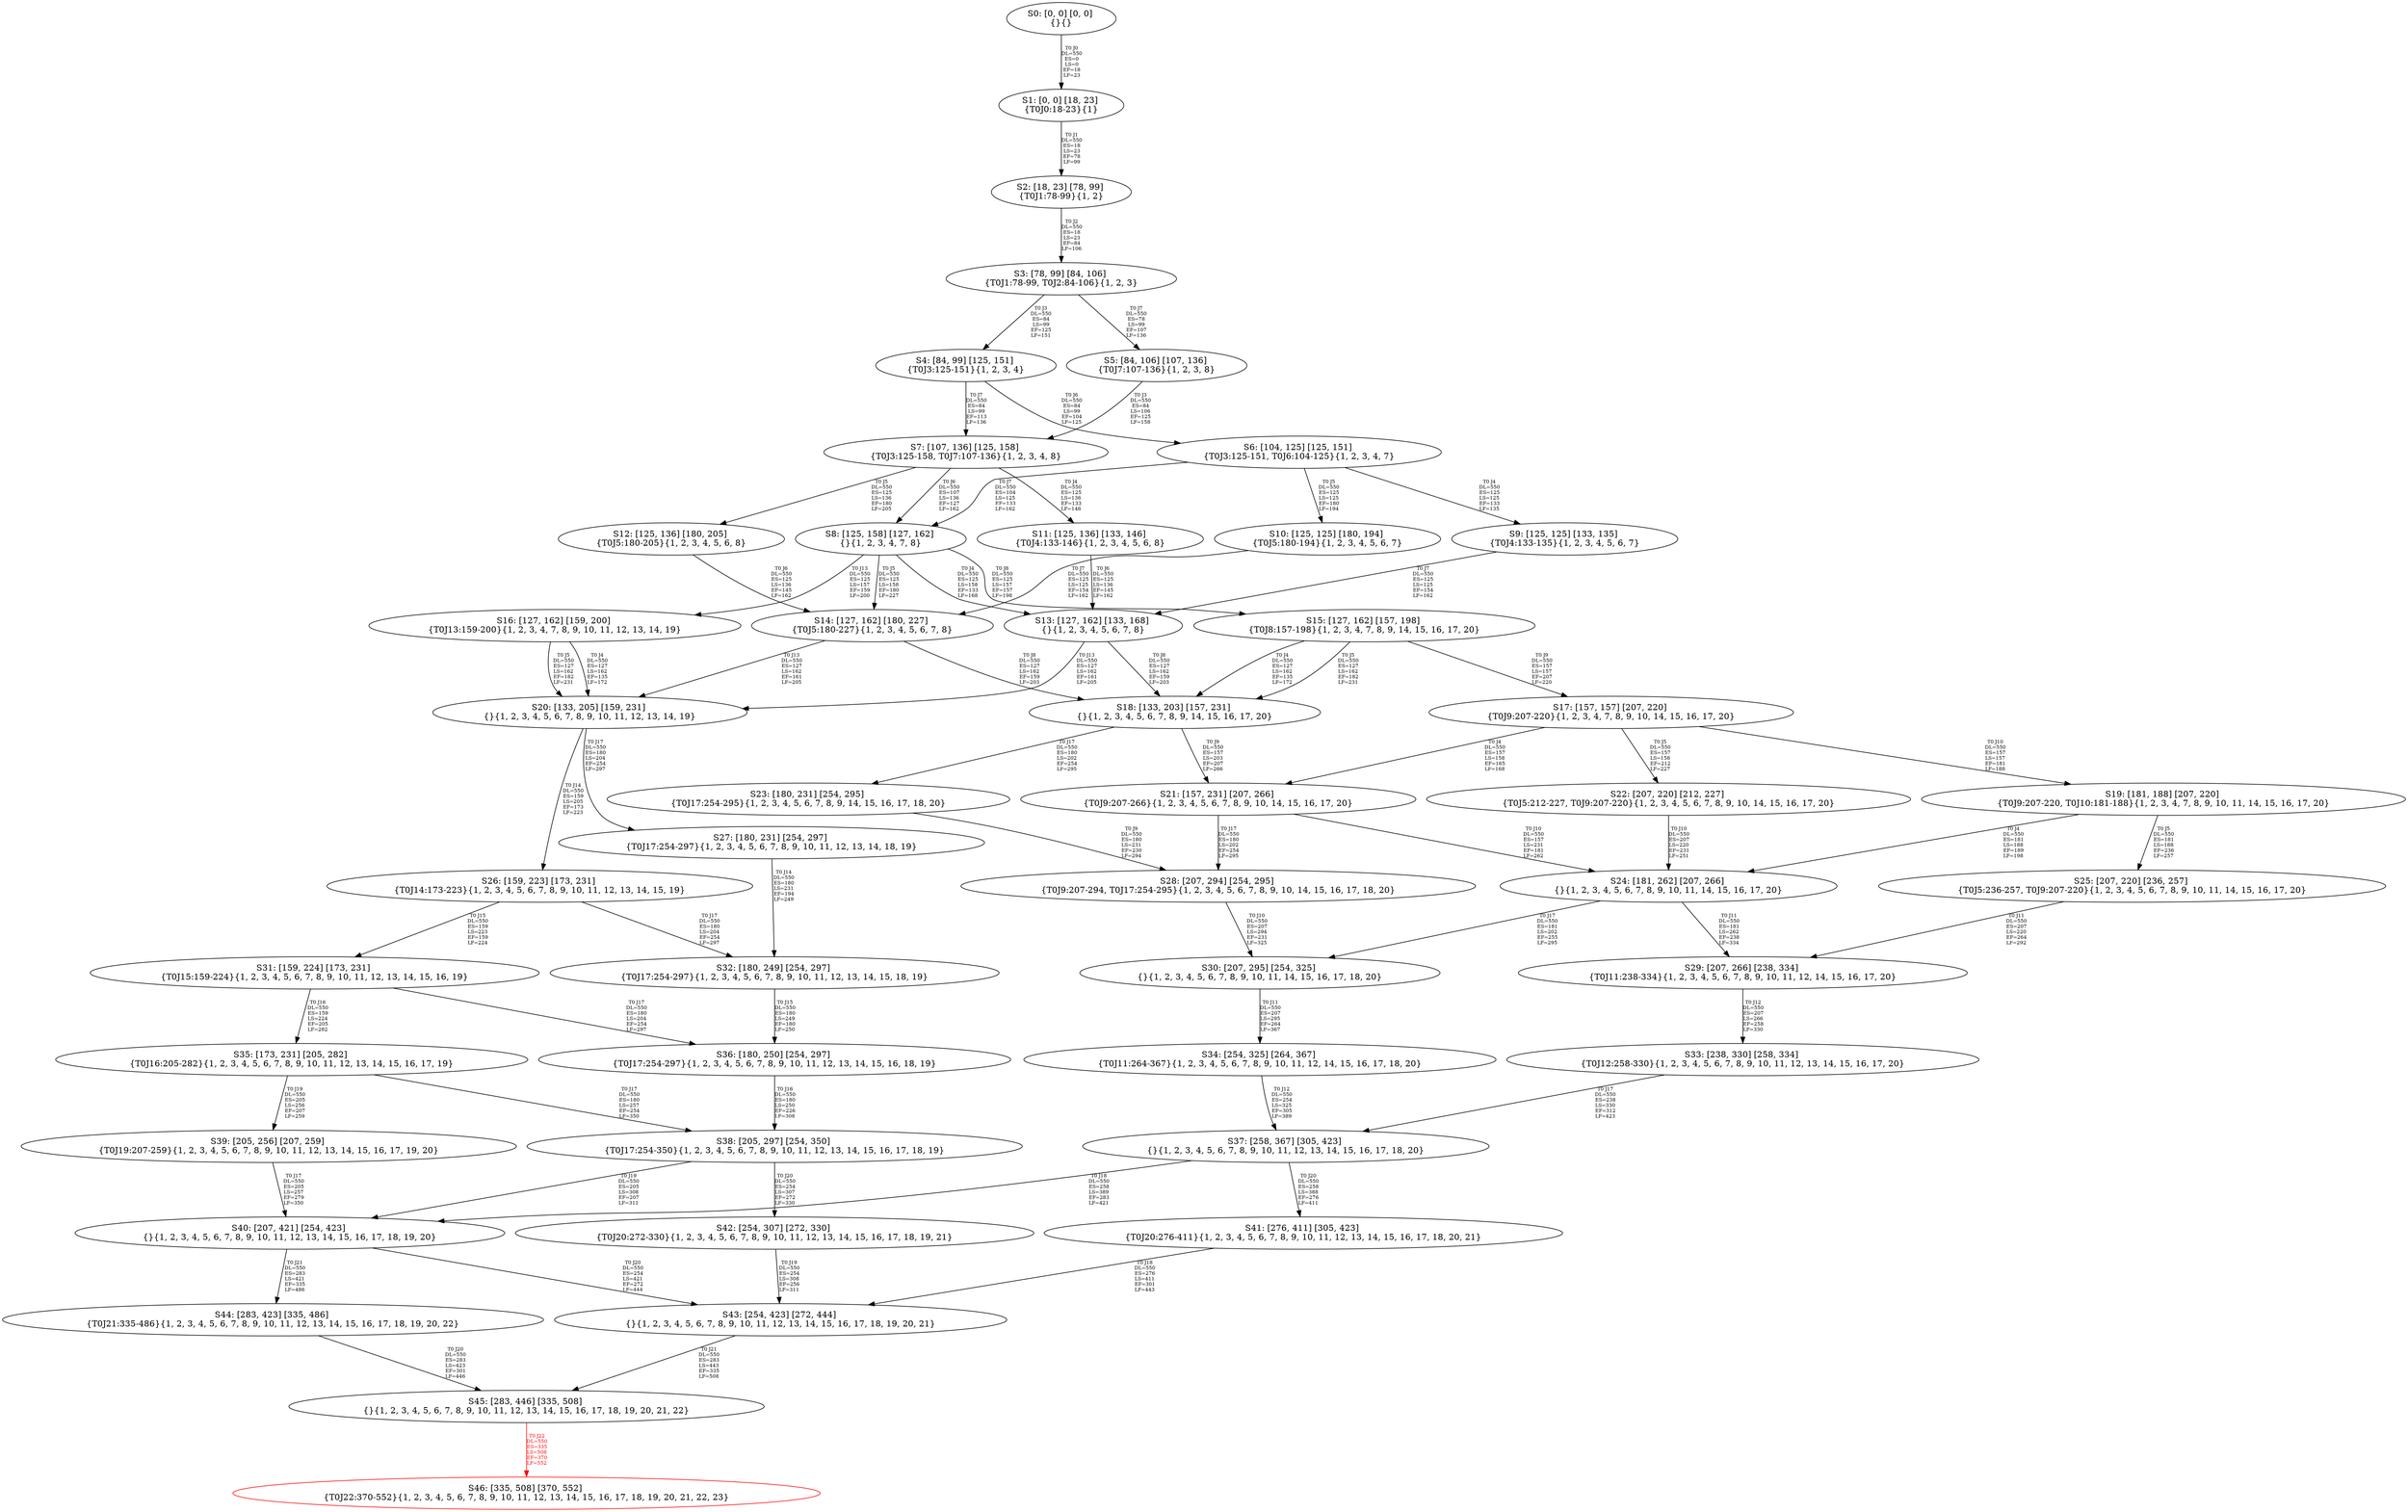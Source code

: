 digraph {
	S0[label="S0: [0, 0] [0, 0] \n{}{}"];
	S1[label="S1: [0, 0] [18, 23] \n{T0J0:18-23}{1}"];
	S2[label="S2: [18, 23] [78, 99] \n{T0J1:78-99}{1, 2}"];
	S3[label="S3: [78, 99] [84, 106] \n{T0J1:78-99, T0J2:84-106}{1, 2, 3}"];
	S4[label="S4: [84, 99] [125, 151] \n{T0J3:125-151}{1, 2, 3, 4}"];
	S5[label="S5: [84, 106] [107, 136] \n{T0J7:107-136}{1, 2, 3, 8}"];
	S6[label="S6: [104, 125] [125, 151] \n{T0J3:125-151, T0J6:104-125}{1, 2, 3, 4, 7}"];
	S7[label="S7: [107, 136] [125, 158] \n{T0J3:125-158, T0J7:107-136}{1, 2, 3, 4, 8}"];
	S8[label="S8: [125, 158] [127, 162] \n{}{1, 2, 3, 4, 7, 8}"];
	S9[label="S9: [125, 125] [133, 135] \n{T0J4:133-135}{1, 2, 3, 4, 5, 6, 7}"];
	S10[label="S10: [125, 125] [180, 194] \n{T0J5:180-194}{1, 2, 3, 4, 5, 6, 7}"];
	S11[label="S11: [125, 136] [133, 146] \n{T0J4:133-146}{1, 2, 3, 4, 5, 6, 8}"];
	S12[label="S12: [125, 136] [180, 205] \n{T0J5:180-205}{1, 2, 3, 4, 5, 6, 8}"];
	S13[label="S13: [127, 162] [133, 168] \n{}{1, 2, 3, 4, 5, 6, 7, 8}"];
	S14[label="S14: [127, 162] [180, 227] \n{T0J5:180-227}{1, 2, 3, 4, 5, 6, 7, 8}"];
	S15[label="S15: [127, 162] [157, 198] \n{T0J8:157-198}{1, 2, 3, 4, 7, 8, 9, 14, 15, 16, 17, 20}"];
	S16[label="S16: [127, 162] [159, 200] \n{T0J13:159-200}{1, 2, 3, 4, 7, 8, 9, 10, 11, 12, 13, 14, 19}"];
	S17[label="S17: [157, 157] [207, 220] \n{T0J9:207-220}{1, 2, 3, 4, 7, 8, 9, 10, 14, 15, 16, 17, 20}"];
	S18[label="S18: [133, 203] [157, 231] \n{}{1, 2, 3, 4, 5, 6, 7, 8, 9, 14, 15, 16, 17, 20}"];
	S19[label="S19: [181, 188] [207, 220] \n{T0J9:207-220, T0J10:181-188}{1, 2, 3, 4, 7, 8, 9, 10, 11, 14, 15, 16, 17, 20}"];
	S20[label="S20: [133, 205] [159, 231] \n{}{1, 2, 3, 4, 5, 6, 7, 8, 9, 10, 11, 12, 13, 14, 19}"];
	S21[label="S21: [157, 231] [207, 266] \n{T0J9:207-266}{1, 2, 3, 4, 5, 6, 7, 8, 9, 10, 14, 15, 16, 17, 20}"];
	S22[label="S22: [207, 220] [212, 227] \n{T0J5:212-227, T0J9:207-220}{1, 2, 3, 4, 5, 6, 7, 8, 9, 10, 14, 15, 16, 17, 20}"];
	S23[label="S23: [180, 231] [254, 295] \n{T0J17:254-295}{1, 2, 3, 4, 5, 6, 7, 8, 9, 14, 15, 16, 17, 18, 20}"];
	S24[label="S24: [181, 262] [207, 266] \n{}{1, 2, 3, 4, 5, 6, 7, 8, 9, 10, 11, 14, 15, 16, 17, 20}"];
	S25[label="S25: [207, 220] [236, 257] \n{T0J5:236-257, T0J9:207-220}{1, 2, 3, 4, 5, 6, 7, 8, 9, 10, 11, 14, 15, 16, 17, 20}"];
	S26[label="S26: [159, 223] [173, 231] \n{T0J14:173-223}{1, 2, 3, 4, 5, 6, 7, 8, 9, 10, 11, 12, 13, 14, 15, 19}"];
	S27[label="S27: [180, 231] [254, 297] \n{T0J17:254-297}{1, 2, 3, 4, 5, 6, 7, 8, 9, 10, 11, 12, 13, 14, 18, 19}"];
	S28[label="S28: [207, 294] [254, 295] \n{T0J9:207-294, T0J17:254-295}{1, 2, 3, 4, 5, 6, 7, 8, 9, 10, 14, 15, 16, 17, 18, 20}"];
	S29[label="S29: [207, 266] [238, 334] \n{T0J11:238-334}{1, 2, 3, 4, 5, 6, 7, 8, 9, 10, 11, 12, 14, 15, 16, 17, 20}"];
	S30[label="S30: [207, 295] [254, 325] \n{}{1, 2, 3, 4, 5, 6, 7, 8, 9, 10, 11, 14, 15, 16, 17, 18, 20}"];
	S31[label="S31: [159, 224] [173, 231] \n{T0J15:159-224}{1, 2, 3, 4, 5, 6, 7, 8, 9, 10, 11, 12, 13, 14, 15, 16, 19}"];
	S32[label="S32: [180, 249] [254, 297] \n{T0J17:254-297}{1, 2, 3, 4, 5, 6, 7, 8, 9, 10, 11, 12, 13, 14, 15, 18, 19}"];
	S33[label="S33: [238, 330] [258, 334] \n{T0J12:258-330}{1, 2, 3, 4, 5, 6, 7, 8, 9, 10, 11, 12, 13, 14, 15, 16, 17, 20}"];
	S34[label="S34: [254, 325] [264, 367] \n{T0J11:264-367}{1, 2, 3, 4, 5, 6, 7, 8, 9, 10, 11, 12, 14, 15, 16, 17, 18, 20}"];
	S35[label="S35: [173, 231] [205, 282] \n{T0J16:205-282}{1, 2, 3, 4, 5, 6, 7, 8, 9, 10, 11, 12, 13, 14, 15, 16, 17, 19}"];
	S36[label="S36: [180, 250] [254, 297] \n{T0J17:254-297}{1, 2, 3, 4, 5, 6, 7, 8, 9, 10, 11, 12, 13, 14, 15, 16, 18, 19}"];
	S37[label="S37: [258, 367] [305, 423] \n{}{1, 2, 3, 4, 5, 6, 7, 8, 9, 10, 11, 12, 13, 14, 15, 16, 17, 18, 20}"];
	S38[label="S38: [205, 297] [254, 350] \n{T0J17:254-350}{1, 2, 3, 4, 5, 6, 7, 8, 9, 10, 11, 12, 13, 14, 15, 16, 17, 18, 19}"];
	S39[label="S39: [205, 256] [207, 259] \n{T0J19:207-259}{1, 2, 3, 4, 5, 6, 7, 8, 9, 10, 11, 12, 13, 14, 15, 16, 17, 19, 20}"];
	S40[label="S40: [207, 421] [254, 423] \n{}{1, 2, 3, 4, 5, 6, 7, 8, 9, 10, 11, 12, 13, 14, 15, 16, 17, 18, 19, 20}"];
	S41[label="S41: [276, 411] [305, 423] \n{T0J20:276-411}{1, 2, 3, 4, 5, 6, 7, 8, 9, 10, 11, 12, 13, 14, 15, 16, 17, 18, 20, 21}"];
	S42[label="S42: [254, 307] [272, 330] \n{T0J20:272-330}{1, 2, 3, 4, 5, 6, 7, 8, 9, 10, 11, 12, 13, 14, 15, 16, 17, 18, 19, 21}"];
	S43[label="S43: [254, 423] [272, 444] \n{}{1, 2, 3, 4, 5, 6, 7, 8, 9, 10, 11, 12, 13, 14, 15, 16, 17, 18, 19, 20, 21}"];
	S44[label="S44: [283, 423] [335, 486] \n{T0J21:335-486}{1, 2, 3, 4, 5, 6, 7, 8, 9, 10, 11, 12, 13, 14, 15, 16, 17, 18, 19, 20, 22}"];
	S45[label="S45: [283, 446] [335, 508] \n{}{1, 2, 3, 4, 5, 6, 7, 8, 9, 10, 11, 12, 13, 14, 15, 16, 17, 18, 19, 20, 21, 22}"];
	S46[label="S46: [335, 508] [370, 552] \n{T0J22:370-552}{1, 2, 3, 4, 5, 6, 7, 8, 9, 10, 11, 12, 13, 14, 15, 16, 17, 18, 19, 20, 21, 22, 23}"];
	S0 -> S1[label="T0 J0\nDL=550\nES=0\nLS=0\nEF=18\nLF=23",fontsize=8];
	S1 -> S2[label="T0 J1\nDL=550\nES=18\nLS=23\nEF=78\nLF=99",fontsize=8];
	S2 -> S3[label="T0 J2\nDL=550\nES=18\nLS=23\nEF=84\nLF=106",fontsize=8];
	S3 -> S4[label="T0 J3\nDL=550\nES=84\nLS=99\nEF=125\nLF=151",fontsize=8];
	S3 -> S5[label="T0 J7\nDL=550\nES=78\nLS=99\nEF=107\nLF=136",fontsize=8];
	S4 -> S6[label="T0 J6\nDL=550\nES=84\nLS=99\nEF=104\nLF=125",fontsize=8];
	S4 -> S7[label="T0 J7\nDL=550\nES=84\nLS=99\nEF=113\nLF=136",fontsize=8];
	S5 -> S7[label="T0 J3\nDL=550\nES=84\nLS=106\nEF=125\nLF=158",fontsize=8];
	S6 -> S9[label="T0 J4\nDL=550\nES=125\nLS=125\nEF=133\nLF=135",fontsize=8];
	S6 -> S10[label="T0 J5\nDL=550\nES=125\nLS=125\nEF=180\nLF=194",fontsize=8];
	S6 -> S8[label="T0 J7\nDL=550\nES=104\nLS=125\nEF=133\nLF=162",fontsize=8];
	S7 -> S11[label="T0 J4\nDL=550\nES=125\nLS=136\nEF=133\nLF=146",fontsize=8];
	S7 -> S12[label="T0 J5\nDL=550\nES=125\nLS=136\nEF=180\nLF=205",fontsize=8];
	S7 -> S8[label="T0 J6\nDL=550\nES=107\nLS=136\nEF=127\nLF=162",fontsize=8];
	S8 -> S13[label="T0 J4\nDL=550\nES=125\nLS=158\nEF=133\nLF=168",fontsize=8];
	S8 -> S14[label="T0 J5\nDL=550\nES=125\nLS=158\nEF=180\nLF=227",fontsize=8];
	S8 -> S15[label="T0 J8\nDL=550\nES=125\nLS=157\nEF=157\nLF=198",fontsize=8];
	S8 -> S16[label="T0 J13\nDL=550\nES=125\nLS=157\nEF=159\nLF=200",fontsize=8];
	S9 -> S13[label="T0 J7\nDL=550\nES=125\nLS=125\nEF=154\nLF=162",fontsize=8];
	S10 -> S14[label="T0 J7\nDL=550\nES=125\nLS=125\nEF=154\nLF=162",fontsize=8];
	S11 -> S13[label="T0 J6\nDL=550\nES=125\nLS=136\nEF=145\nLF=162",fontsize=8];
	S12 -> S14[label="T0 J6\nDL=550\nES=125\nLS=136\nEF=145\nLF=162",fontsize=8];
	S13 -> S18[label="T0 J8\nDL=550\nES=127\nLS=162\nEF=159\nLF=203",fontsize=8];
	S13 -> S20[label="T0 J13\nDL=550\nES=127\nLS=162\nEF=161\nLF=205",fontsize=8];
	S14 -> S18[label="T0 J8\nDL=550\nES=127\nLS=162\nEF=159\nLF=203",fontsize=8];
	S14 -> S20[label="T0 J13\nDL=550\nES=127\nLS=162\nEF=161\nLF=205",fontsize=8];
	S15 -> S18[label="T0 J4\nDL=550\nES=127\nLS=162\nEF=135\nLF=172",fontsize=8];
	S15 -> S18[label="T0 J5\nDL=550\nES=127\nLS=162\nEF=182\nLF=231",fontsize=8];
	S15 -> S17[label="T0 J9\nDL=550\nES=157\nLS=157\nEF=207\nLF=220",fontsize=8];
	S16 -> S20[label="T0 J4\nDL=550\nES=127\nLS=162\nEF=135\nLF=172",fontsize=8];
	S16 -> S20[label="T0 J5\nDL=550\nES=127\nLS=162\nEF=182\nLF=231",fontsize=8];
	S17 -> S21[label="T0 J4\nDL=550\nES=157\nLS=158\nEF=165\nLF=168",fontsize=8];
	S17 -> S22[label="T0 J5\nDL=550\nES=157\nLS=158\nEF=212\nLF=227",fontsize=8];
	S17 -> S19[label="T0 J10\nDL=550\nES=157\nLS=157\nEF=181\nLF=188",fontsize=8];
	S18 -> S21[label="T0 J9\nDL=550\nES=157\nLS=203\nEF=207\nLF=266",fontsize=8];
	S18 -> S23[label="T0 J17\nDL=550\nES=180\nLS=202\nEF=254\nLF=295",fontsize=8];
	S19 -> S24[label="T0 J4\nDL=550\nES=181\nLS=188\nEF=189\nLF=198",fontsize=8];
	S19 -> S25[label="T0 J5\nDL=550\nES=181\nLS=188\nEF=236\nLF=257",fontsize=8];
	S20 -> S26[label="T0 J14\nDL=550\nES=159\nLS=205\nEF=173\nLF=223",fontsize=8];
	S20 -> S27[label="T0 J17\nDL=550\nES=180\nLS=204\nEF=254\nLF=297",fontsize=8];
	S21 -> S24[label="T0 J10\nDL=550\nES=157\nLS=231\nEF=181\nLF=262",fontsize=8];
	S21 -> S28[label="T0 J17\nDL=550\nES=180\nLS=202\nEF=254\nLF=295",fontsize=8];
	S22 -> S24[label="T0 J10\nDL=550\nES=207\nLS=220\nEF=231\nLF=251",fontsize=8];
	S23 -> S28[label="T0 J9\nDL=550\nES=180\nLS=231\nEF=230\nLF=294",fontsize=8];
	S24 -> S29[label="T0 J11\nDL=550\nES=181\nLS=262\nEF=238\nLF=334",fontsize=8];
	S24 -> S30[label="T0 J17\nDL=550\nES=181\nLS=202\nEF=255\nLF=295",fontsize=8];
	S25 -> S29[label="T0 J11\nDL=550\nES=207\nLS=220\nEF=264\nLF=292",fontsize=8];
	S26 -> S31[label="T0 J15\nDL=550\nES=159\nLS=223\nEF=159\nLF=224",fontsize=8];
	S26 -> S32[label="T0 J17\nDL=550\nES=180\nLS=204\nEF=254\nLF=297",fontsize=8];
	S27 -> S32[label="T0 J14\nDL=550\nES=180\nLS=231\nEF=194\nLF=249",fontsize=8];
	S28 -> S30[label="T0 J10\nDL=550\nES=207\nLS=294\nEF=231\nLF=325",fontsize=8];
	S29 -> S33[label="T0 J12\nDL=550\nES=207\nLS=266\nEF=258\nLF=330",fontsize=8];
	S30 -> S34[label="T0 J11\nDL=550\nES=207\nLS=295\nEF=264\nLF=367",fontsize=8];
	S31 -> S35[label="T0 J16\nDL=550\nES=159\nLS=224\nEF=205\nLF=282",fontsize=8];
	S31 -> S36[label="T0 J17\nDL=550\nES=180\nLS=204\nEF=254\nLF=297",fontsize=8];
	S32 -> S36[label="T0 J15\nDL=550\nES=180\nLS=249\nEF=180\nLF=250",fontsize=8];
	S33 -> S37[label="T0 J17\nDL=550\nES=238\nLS=330\nEF=312\nLF=423",fontsize=8];
	S34 -> S37[label="T0 J12\nDL=550\nES=254\nLS=325\nEF=305\nLF=389",fontsize=8];
	S35 -> S38[label="T0 J17\nDL=550\nES=180\nLS=257\nEF=254\nLF=350",fontsize=8];
	S35 -> S39[label="T0 J19\nDL=550\nES=205\nLS=256\nEF=207\nLF=259",fontsize=8];
	S36 -> S38[label="T0 J16\nDL=550\nES=180\nLS=250\nEF=226\nLF=308",fontsize=8];
	S37 -> S40[label="T0 J18\nDL=550\nES=258\nLS=389\nEF=283\nLF=421",fontsize=8];
	S37 -> S41[label="T0 J20\nDL=550\nES=258\nLS=388\nEF=276\nLF=411",fontsize=8];
	S38 -> S40[label="T0 J19\nDL=550\nES=205\nLS=308\nEF=207\nLF=311",fontsize=8];
	S38 -> S42[label="T0 J20\nDL=550\nES=254\nLS=307\nEF=272\nLF=330",fontsize=8];
	S39 -> S40[label="T0 J17\nDL=550\nES=205\nLS=257\nEF=279\nLF=350",fontsize=8];
	S40 -> S43[label="T0 J20\nDL=550\nES=254\nLS=421\nEF=272\nLF=444",fontsize=8];
	S40 -> S44[label="T0 J21\nDL=550\nES=283\nLS=421\nEF=335\nLF=486",fontsize=8];
	S41 -> S43[label="T0 J18\nDL=550\nES=276\nLS=411\nEF=301\nLF=443",fontsize=8];
	S42 -> S43[label="T0 J19\nDL=550\nES=254\nLS=308\nEF=256\nLF=311",fontsize=8];
	S43 -> S45[label="T0 J21\nDL=550\nES=283\nLS=443\nEF=335\nLF=508",fontsize=8];
	S44 -> S45[label="T0 J20\nDL=550\nES=283\nLS=423\nEF=301\nLF=446",fontsize=8];
	S45 -> S46[label="T0 J22\nDL=550\nES=335\nLS=508\nEF=370\nLF=552",color=Red,fontcolor=Red,fontsize=8];
S46[color=Red];
}
